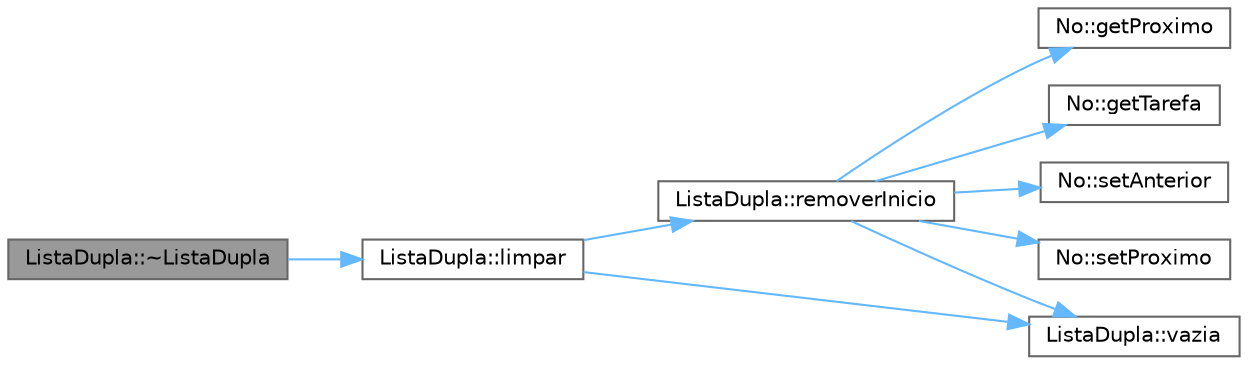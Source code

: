 digraph "ListaDupla::~ListaDupla"
{
 // INTERACTIVE_SVG=YES
 // LATEX_PDF_SIZE
  bgcolor="transparent";
  edge [fontname=Helvetica,fontsize=10,labelfontname=Helvetica,labelfontsize=10];
  node [fontname=Helvetica,fontsize=10,shape=box,height=0.2,width=0.4];
  rankdir="LR";
  Node1 [id="Node000001",label="ListaDupla::~ListaDupla",height=0.2,width=0.4,color="gray40", fillcolor="grey60", style="filled", fontcolor="black",tooltip="Destrutor da classe ListaDupla."];
  Node1 -> Node2 [id="edge9_Node000001_Node000002",color="steelblue1",style="solid",tooltip=" "];
  Node2 [id="Node000002",label="ListaDupla::limpar",height=0.2,width=0.4,color="grey40", fillcolor="white", style="filled",URL="$dd/d91/class_lista_dupla.html#abfef1d092f78fb6862087097d809f1e7",tooltip="Remove todos os nós da lista e libera a memória."];
  Node2 -> Node3 [id="edge10_Node000002_Node000003",color="steelblue1",style="solid",tooltip=" "];
  Node3 [id="Node000003",label="ListaDupla::removerInicio",height=0.2,width=0.4,color="grey40", fillcolor="white", style="filled",URL="$dd/d91/class_lista_dupla.html#a6c0c785cb9c4a4a2fbe25beb370bd102",tooltip="Remove a tarefa do início da lista."];
  Node3 -> Node4 [id="edge11_Node000003_Node000004",color="steelblue1",style="solid",tooltip=" "];
  Node4 [id="Node000004",label="No::getProximo",height=0.2,width=0.4,color="grey40", fillcolor="white", style="filled",URL="$d9/d55/class_no.html#a42bd9dc9c7b24743c82e89b42a1581a2",tooltip="Obtém o próximo nó."];
  Node3 -> Node5 [id="edge12_Node000003_Node000005",color="steelblue1",style="solid",tooltip=" "];
  Node5 [id="Node000005",label="No::getTarefa",height=0.2,width=0.4,color="grey40", fillcolor="white", style="filled",URL="$d9/d55/class_no.html#a3e8d735fc07c24ecaee4e283ac9a1f36",tooltip="Obtém a tarefa armazenada no nó."];
  Node3 -> Node6 [id="edge13_Node000003_Node000006",color="steelblue1",style="solid",tooltip=" "];
  Node6 [id="Node000006",label="No::setAnterior",height=0.2,width=0.4,color="grey40", fillcolor="white", style="filled",URL="$d9/d55/class_no.html#a337f5ed0c85f3ac6646fd8295f2017a7",tooltip="Define o nó anterior."];
  Node3 -> Node7 [id="edge14_Node000003_Node000007",color="steelblue1",style="solid",tooltip=" "];
  Node7 [id="Node000007",label="No::setProximo",height=0.2,width=0.4,color="grey40", fillcolor="white", style="filled",URL="$d9/d55/class_no.html#a1fd6922d7a6b246aa11251effaceeb7b",tooltip="Define o próximo nó."];
  Node3 -> Node8 [id="edge15_Node000003_Node000008",color="steelblue1",style="solid",tooltip=" "];
  Node8 [id="Node000008",label="ListaDupla::vazia",height=0.2,width=0.4,color="grey40", fillcolor="white", style="filled",URL="$dd/d91/class_lista_dupla.html#a66888490f518d19c2d5cb3d3a053b816",tooltip="Verifica se a lista está vazia."];
  Node2 -> Node8 [id="edge16_Node000002_Node000008",color="steelblue1",style="solid",tooltip=" "];
}
